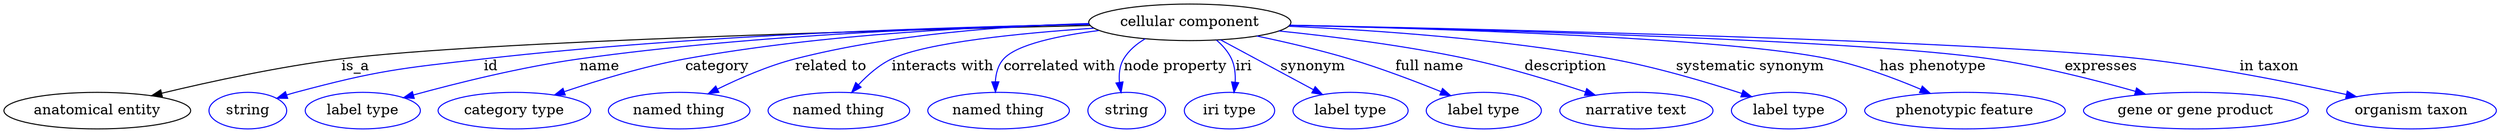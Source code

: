 digraph {
	graph [bb="0,0,1991.8,123"];
	node [label="\N"];
	"cellular component"	 [height=0.5,
		label="cellular component",
		pos="950.14,105",
		width=2.2026];
	"anatomical entity"	 [height=0.5,
		pos="72.144,18",
		width=2.004];
	"cellular component" -> "anatomical entity"	 [label=is_a,
		lp="282.14,61.5",
		pos="e,117.06,32.232 871.35,102.78 718.04,98.144 384.7,86.385 271.14,69 221.58,61.412 166.44,46.777 126.79,35.124"];
	id	 [color=blue,
		height=0.5,
		label=string,
		pos="193.14,18",
		width=0.84854];
	"cellular component" -> id	 [color=blue,
		label=id,
		lp="394.64,61.5",
		pos="e,216.93,29.705 870.81,103.51 761.81,100.65 559.8,92.402 389.14,69 318.93,59.372 300.51,58 233.14,36 230.88,35.262 228.58,34.436 \
226.28,33.555",
		style=solid];
	name	 [color=blue,
		height=0.5,
		label="label type",
		pos="287.14,18",
		width=1.2638];
	"cellular component" -> name	 [color=blue,
		label=name,
		lp="484.64,61.5",
		pos="e,321.19,29.946 870.89,103.42 775.12,100.51 609.38,92.273 469.14,69 421.06,61.02 367.5,45.131 331.01,33.198",
		style=solid];
	category	 [color=blue,
		height=0.5,
		label="category type",
		pos="409.14,18",
		width=1.6249];
	"cellular component" -> category	 [color=blue,
		label=category,
		lp="580.64,61.5",
		pos="e,443.75,32.587 873.36,100.17 776.5,93.686 615.51,81.537 557.14,69 521.33,61.308 482.21,47.581 453.19,36.305",
		style=solid];
	"related to"	 [color=blue,
		height=0.5,
		label="named thing",
		pos="541.14,18",
		width=1.5346];
	"cellular component" -> "related to"	 [color=blue,
		label="related to",
		lp="672.14,61.5",
		pos="e,567.77,34.032 875.04,98.99 799.25,92.409 687.65,81.16 646.14,69 621.97,61.917 596.51,49.687 576.72,38.979",
		style=solid];
	"interacts with"	 [color=blue,
		height=0.5,
		label="named thing",
		pos="669.14,18",
		width=1.5346];
	"cellular component" -> "interacts with"	 [color=blue,
		label="interacts with",
		lp="760.14,61.5",
		pos="e,682.81,35.512 876.61,98.08 820.89,91.959 749.55,81.987 723.14,69 710.54,62.803 698.89,52.651 689.66,43.029",
		style=solid];
	"correlated with"	 [color=blue,
		height=0.5,
		label="named thing",
		pos="797.14,18",
		width=1.5346];
	"cellular component" -> "correlated with"	 [color=blue,
		label="correlated with",
		lp="850.14,61.5",
		pos="e,796.94,36.273 884.33,94.926 853,88.834 820.03,80.09 809.14,69 803.23,62.974 800.03,54.614 798.35,46.405",
		style=solid];
	"node property"	 [color=blue,
		height=0.5,
		label=string,
		pos="901.14,18",
		width=0.84854];
	"cellular component" -> "node property"	 [color=blue,
		label="node property",
		lp="936.14,61.5",
		pos="e,895.69,35.958 916.25,88.576 908.99,83.375 902.27,76.878 898.14,69 894.48,62.008 893.73,53.713 894.3,45.867",
		style=solid];
	iri	 [color=blue,
		height=0.5,
		label="iri type",
		pos="986.14,18",
		width=1.011];
	"cellular component" -> iri	 [color=blue,
		label=iri,
		lp="989.64,61.5",
		pos="e,985.52,36.08 966.92,87.099 971.2,81.647 975.38,75.395 978.14,69 981.23,61.875 983.14,53.732 984.32,46.076",
		style=solid];
	synonym	 [color=blue,
		height=0.5,
		label="label type",
		pos="1086.1,18",
		width=1.2638];
	"cellular component" -> synonym	 [color=blue,
		label=synonym,
		lp="1052.6,61.5",
		pos="e,1061.9,33.479 976.69,88.019 998.62,73.987 1029.9,54.003 1053.4,38.974",
		style=solid];
	"full name"	 [color=blue,
		height=0.5,
		label="label type",
		pos="1195.1,18",
		width=1.2638];
	"cellular component" -> "full name"	 [color=blue,
		label="full name",
		lp="1143.6,61.5",
		pos="e,1166.9,32.268 1005.3,92.02 1029.2,85.872 1057.3,77.92 1082.1,69 1107.9,59.74 1136,47.093 1157.7,36.711",
		style=solid];
	description	 [color=blue,
		height=0.5,
		label="narrative text",
		pos="1316.1,18",
		width=1.6068];
	"cellular component" -> description	 [color=blue,
		label=description,
		lp="1252.6,61.5",
		pos="e,1281.4,32.525 1021.2,97.004 1065.6,91.169 1123.7,81.992 1174.1,69 1207.6,60.38 1244.3,47.097 1272,36.249",
		style=solid];
	"systematic synonym"	 [color=blue,
		height=0.5,
		label="label type",
		pos="1437.1,18",
		width=1.2638];
	"cellular component" -> "systematic synonym"	 [color=blue,
		label="systematic synonym",
		lp="1394.1,61.5",
		pos="e,1405.5,31.036 1028.2,101.56 1097,97.372 1199.7,88.294 1287.1,69 1324.8,60.697 1366.2,46.199 1395.9,34.778",
		style=solid];
	"has phenotype"	 [color=blue,
		height=0.5,
		label="phenotypic feature",
		pos="1577.1,18",
		width=2.1304];
	"cellular component" -> "has phenotype"	 [color=blue,
		label="has phenotype",
		lp="1539.6,61.5",
		pos="e,1545.5,34.468 1028.7,102.47 1149.6,98.044 1375.6,87.57 1454.1,69 1482.5,62.291 1512.8,49.814 1536.2,38.881",
		style=solid];
	expresses	 [color=blue,
		height=0.5,
		label="gene or gene product",
		pos="1757.1,18",
		width=2.3651];
	"cellular component" -> expresses	 [color=blue,
		label=expresses,
		lp="1673.1,61.5",
		pos="e,1714.2,33.582 1029,102.76 1174.2,98.268 1478.9,87.001 1583.1,69 1624.6,61.835 1670.3,48.229 1704.4,36.871",
		style=solid];
	"in taxon"	 [color=blue,
		height=0.5,
		label="organism taxon",
		pos="1926.1,18",
		width=1.8234];
	"cellular component" -> "in taxon"	 [color=blue,
		label="in taxon",
		lp="1806.6,61.5",
		pos="e,1880.5,31.025 1029.1,102.94 1195,98.339 1574.8,86.245 1703.1,69 1761,61.231 1825.8,45.586 1870.7,33.662",
		style=solid];
}
